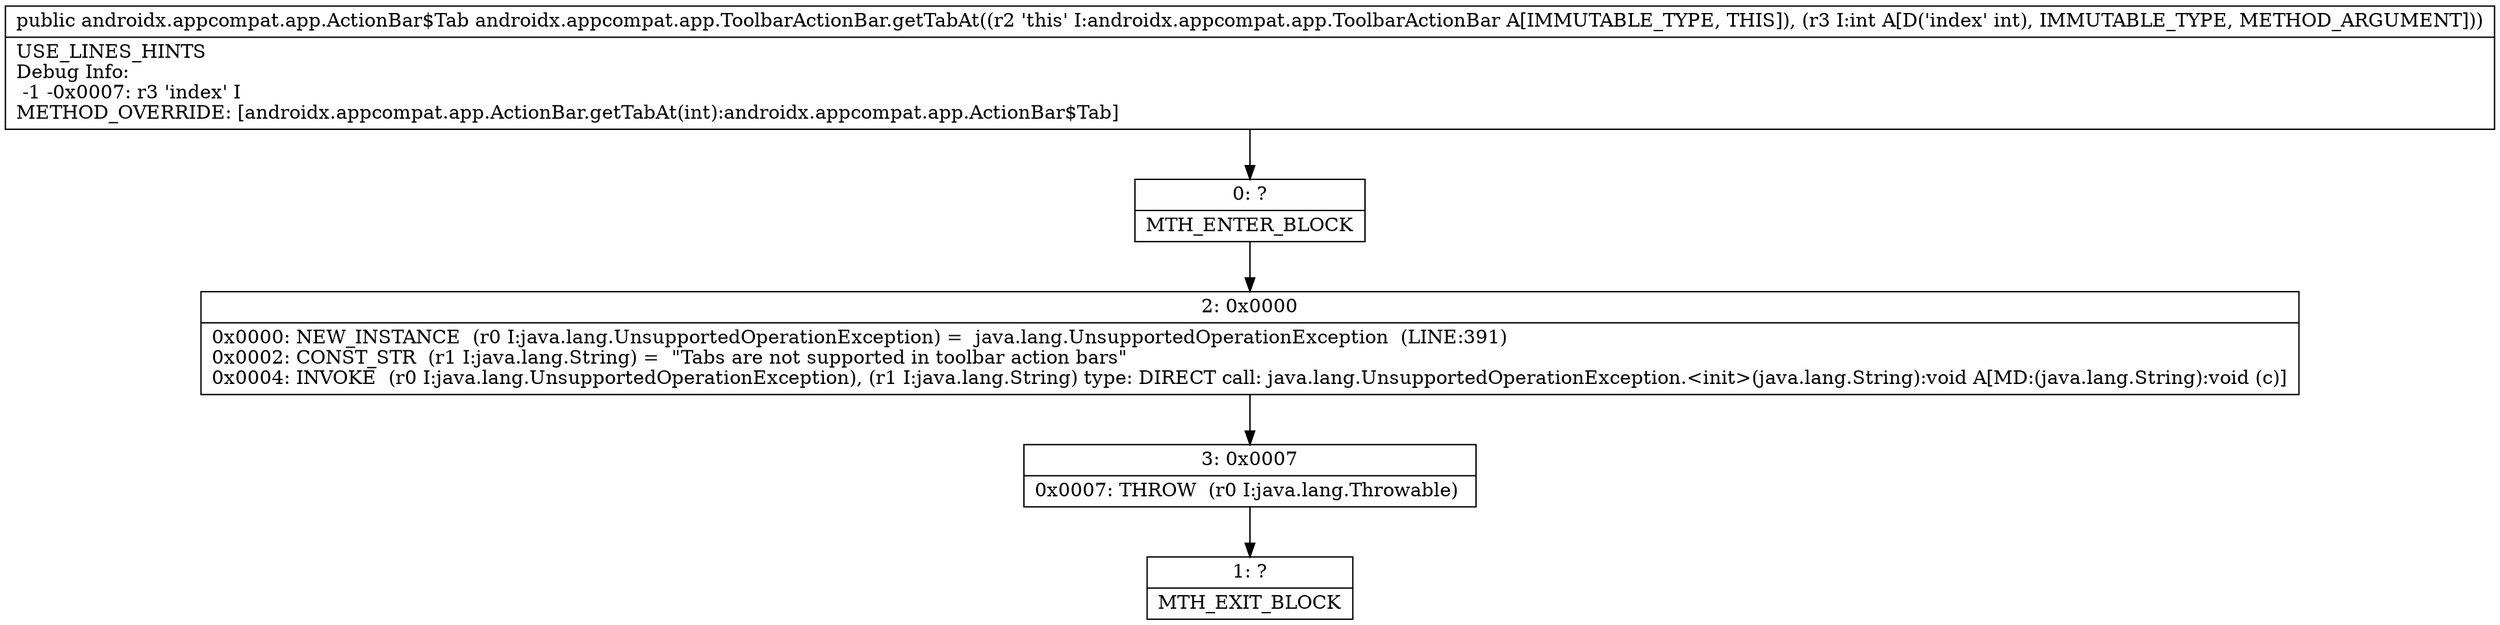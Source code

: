 digraph "CFG forandroidx.appcompat.app.ToolbarActionBar.getTabAt(I)Landroidx\/appcompat\/app\/ActionBar$Tab;" {
Node_0 [shape=record,label="{0\:\ ?|MTH_ENTER_BLOCK\l}"];
Node_2 [shape=record,label="{2\:\ 0x0000|0x0000: NEW_INSTANCE  (r0 I:java.lang.UnsupportedOperationException) =  java.lang.UnsupportedOperationException  (LINE:391)\l0x0002: CONST_STR  (r1 I:java.lang.String) =  \"Tabs are not supported in toolbar action bars\" \l0x0004: INVOKE  (r0 I:java.lang.UnsupportedOperationException), (r1 I:java.lang.String) type: DIRECT call: java.lang.UnsupportedOperationException.\<init\>(java.lang.String):void A[MD:(java.lang.String):void (c)]\l}"];
Node_3 [shape=record,label="{3\:\ 0x0007|0x0007: THROW  (r0 I:java.lang.Throwable) \l}"];
Node_1 [shape=record,label="{1\:\ ?|MTH_EXIT_BLOCK\l}"];
MethodNode[shape=record,label="{public androidx.appcompat.app.ActionBar$Tab androidx.appcompat.app.ToolbarActionBar.getTabAt((r2 'this' I:androidx.appcompat.app.ToolbarActionBar A[IMMUTABLE_TYPE, THIS]), (r3 I:int A[D('index' int), IMMUTABLE_TYPE, METHOD_ARGUMENT]))  | USE_LINES_HINTS\lDebug Info:\l  \-1 \-0x0007: r3 'index' I\lMETHOD_OVERRIDE: [androidx.appcompat.app.ActionBar.getTabAt(int):androidx.appcompat.app.ActionBar$Tab]\l}"];
MethodNode -> Node_0;Node_0 -> Node_2;
Node_2 -> Node_3;
Node_3 -> Node_1;
}

